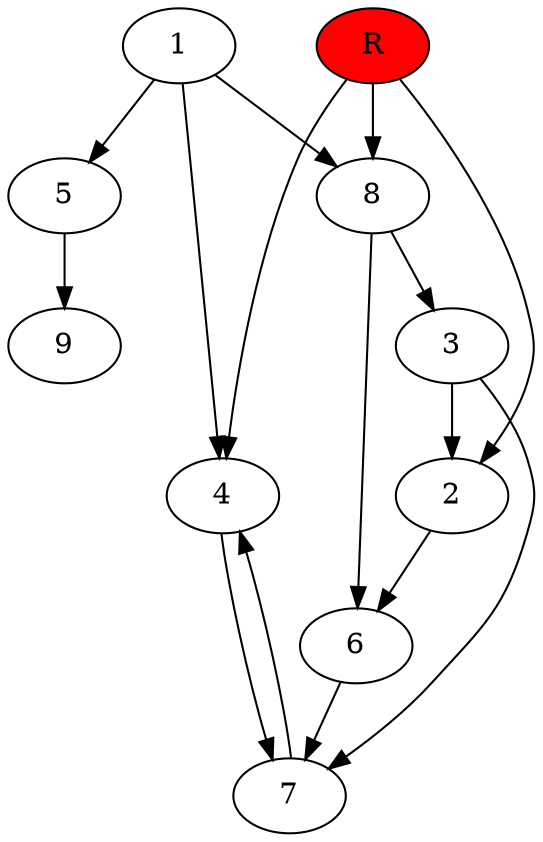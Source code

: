 digraph prb27834 {
	1
	2
	3
	4
	5
	6
	7
	8
	R [fillcolor="#ff0000" style=filled]
	1 -> 4
	1 -> 5
	1 -> 8
	2 -> 6
	3 -> 2
	3 -> 7
	4 -> 7
	5 -> 9
	6 -> 7
	7 -> 4
	8 -> 3
	8 -> 6
	R -> 2
	R -> 4
	R -> 8
}
